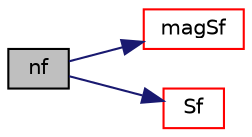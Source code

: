 digraph "nf"
{
  bgcolor="transparent";
  edge [fontname="Helvetica",fontsize="10",labelfontname="Helvetica",labelfontsize="10"];
  node [fontname="Helvetica",fontsize="10",shape=record];
  rankdir="LR";
  Node1 [label="nf",height=0.2,width=0.4,color="black", fillcolor="grey75", style="filled", fontcolor="black"];
  Node1 -> Node2 [color="midnightblue",fontsize="10",style="solid",fontname="Helvetica"];
  Node2 [label="magSf",height=0.2,width=0.4,color="red",URL="$a00902.html#af3911113e534bb184d697a9add80c55c",tooltip="Return face area magnitudes. "];
  Node1 -> Node3 [color="midnightblue",fontsize="10",style="solid",fontname="Helvetica"];
  Node3 [label="Sf",height=0.2,width=0.4,color="red",URL="$a00902.html#a3113bc602401d965fc6f373b993f0690",tooltip="Return face area vectors. "];
}
